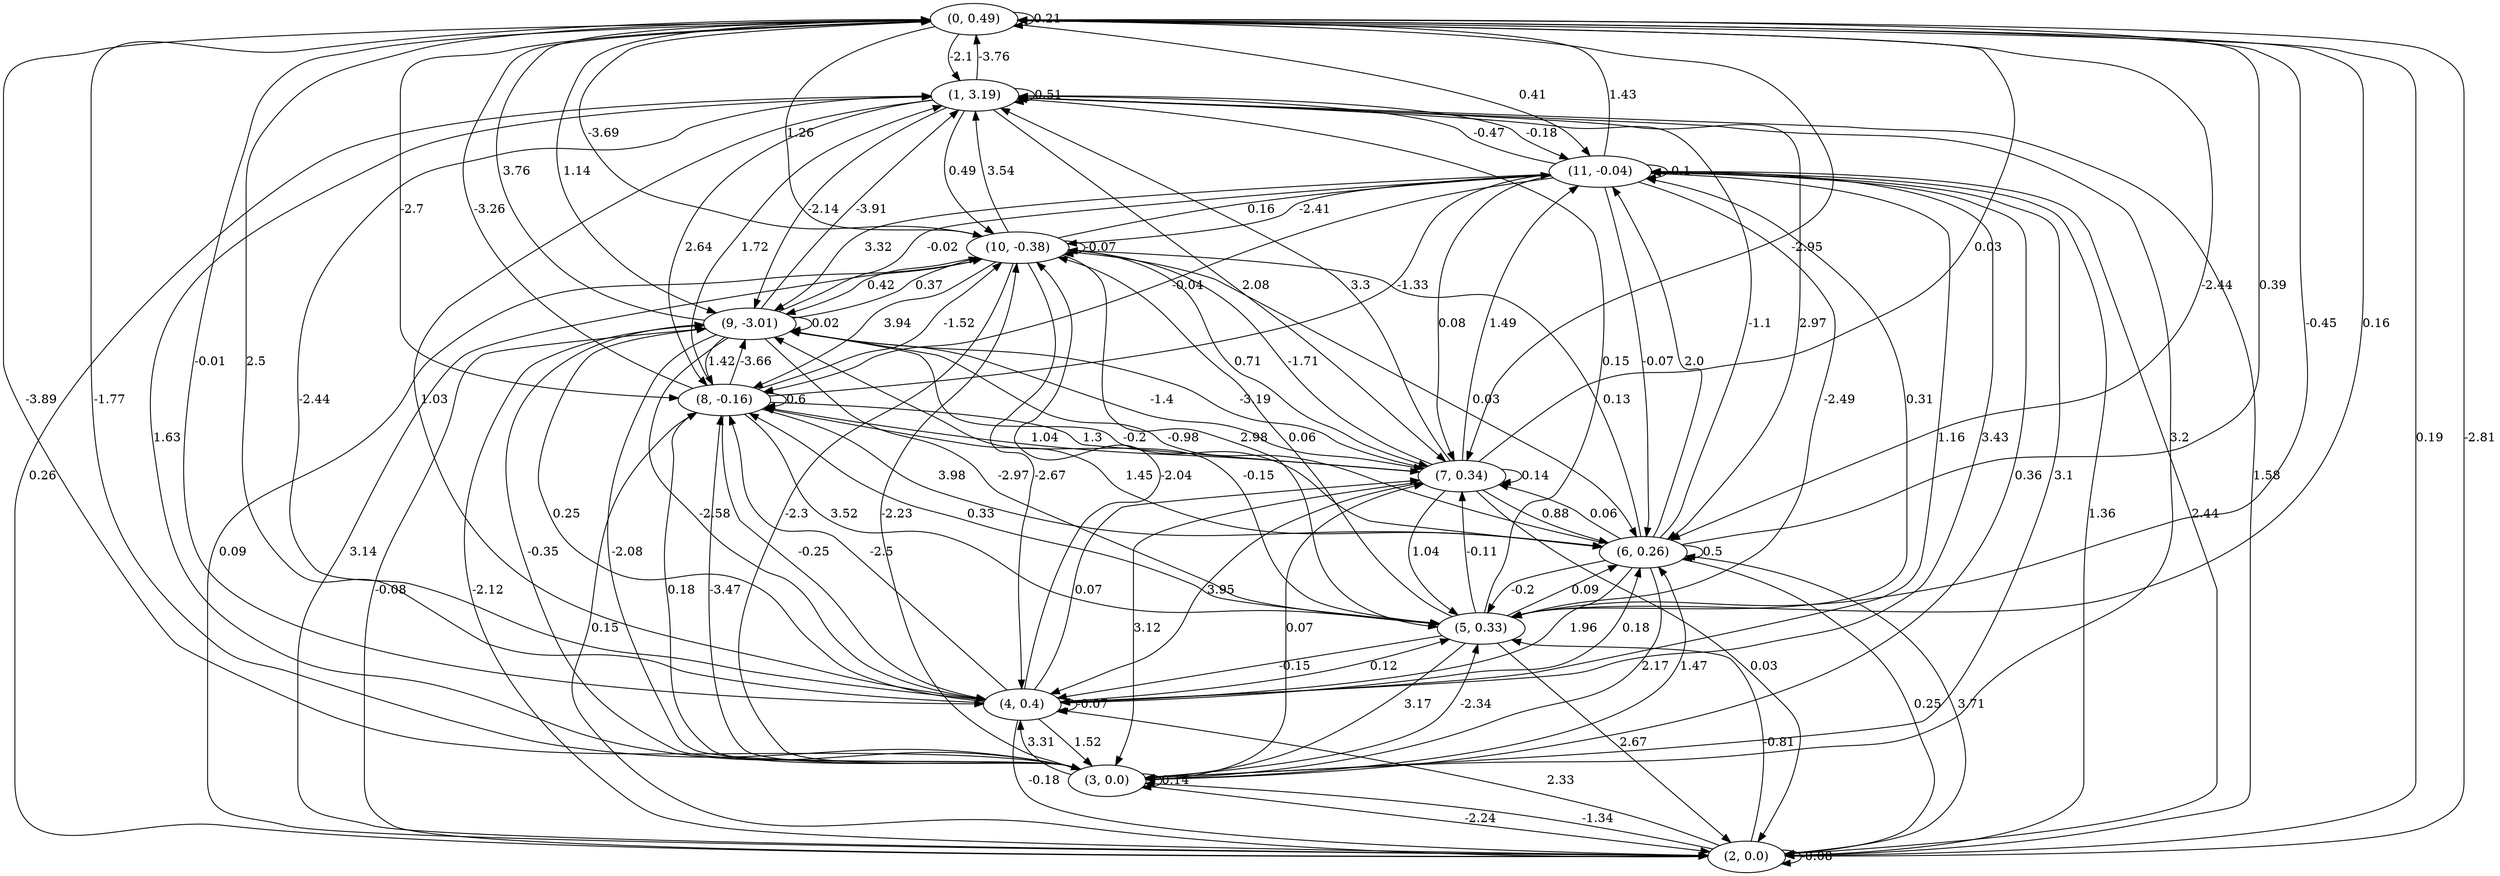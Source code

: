 digraph {
    0 [ label = "(0, 0.49)" ]
    1 [ label = "(1, 3.19)" ]
    2 [ label = "(2, 0.0)" ]
    3 [ label = "(3, 0.0)" ]
    4 [ label = "(4, 0.4)" ]
    5 [ label = "(5, 0.33)" ]
    6 [ label = "(6, 0.26)" ]
    7 [ label = "(7, 0.34)" ]
    8 [ label = "(8, -0.16)" ]
    9 [ label = "(9, -3.01)" ]
    10 [ label = "(10, -0.38)" ]
    11 [ label = "(11, -0.04)" ]
    0 -> 0 [ label = "0.21" ]
    1 -> 1 [ label = "0.51" ]
    2 -> 2 [ label = "-0.08" ]
    3 -> 3 [ label = "0.14" ]
    4 -> 4 [ label = "-0.07" ]
    6 -> 6 [ label = "0.5" ]
    7 -> 7 [ label = "0.14" ]
    8 -> 8 [ label = "0.6" ]
    9 -> 9 [ label = "0.02" ]
    10 -> 10 [ label = "-0.07" ]
    11 -> 11 [ label = "-0.1" ]
    1 -> 0 [ label = "-3.76" ]
    2 -> 0 [ label = "-2.81" ]
    3 -> 0 [ label = "-1.77" ]
    4 -> 0 [ label = "2.5" ]
    5 -> 0 [ label = "0.16" ]
    6 -> 0 [ label = "0.39" ]
    7 -> 0 [ label = "0.03" ]
    8 -> 0 [ label = "-3.26" ]
    9 -> 0 [ label = "3.76" ]
    10 -> 0 [ label = "-3.69" ]
    11 -> 0 [ label = "1.43" ]
    0 -> 1 [ label = "-2.1" ]
    2 -> 1 [ label = "0.26" ]
    3 -> 1 [ label = "1.63" ]
    4 -> 1 [ label = "-2.44" ]
    5 -> 1 [ label = "0.15" ]
    6 -> 1 [ label = "-1.1" ]
    7 -> 1 [ label = "3.3" ]
    8 -> 1 [ label = "1.72" ]
    9 -> 1 [ label = "-3.91" ]
    10 -> 1 [ label = "3.54" ]
    11 -> 1 [ label = "-0.47" ]
    0 -> 2 [ label = "0.19" ]
    1 -> 2 [ label = "1.58" ]
    3 -> 2 [ label = "-2.24" ]
    4 -> 2 [ label = "-0.18" ]
    5 -> 2 [ label = "2.67" ]
    6 -> 2 [ label = "0.25" ]
    7 -> 2 [ label = "0.03" ]
    9 -> 2 [ label = "-0.08" ]
    10 -> 2 [ label = "0.09" ]
    11 -> 2 [ label = "1.36" ]
    0 -> 3 [ label = "-3.89" ]
    1 -> 3 [ label = "3.2" ]
    2 -> 3 [ label = "-1.34" ]
    4 -> 3 [ label = "1.52" ]
    5 -> 3 [ label = "3.17" ]
    6 -> 3 [ label = "2.17" ]
    7 -> 3 [ label = "3.12" ]
    8 -> 3 [ label = "0.18" ]
    9 -> 3 [ label = "-2.08" ]
    10 -> 3 [ label = "-2.3" ]
    11 -> 3 [ label = "0.36" ]
    0 -> 4 [ label = "-0.01" ]
    1 -> 4 [ label = "1.03" ]
    2 -> 4 [ label = "2.33" ]
    3 -> 4 [ label = "3.31" ]
    5 -> 4 [ label = "-0.15" ]
    6 -> 4 [ label = "1.96" ]
    7 -> 4 [ label = "3.95" ]
    8 -> 4 [ label = "-0.25" ]
    9 -> 4 [ label = "-2.58" ]
    10 -> 4 [ label = "-2.67" ]
    11 -> 4 [ label = "1.16" ]
    0 -> 5 [ label = "-0.45" ]
    2 -> 5 [ label = "-0.81" ]
    3 -> 5 [ label = "-2.34" ]
    4 -> 5 [ label = "0.12" ]
    6 -> 5 [ label = "-0.2" ]
    7 -> 5 [ label = "1.04" ]
    8 -> 5 [ label = "3.52" ]
    9 -> 5 [ label = "-2.97" ]
    10 -> 5 [ label = "2.98" ]
    11 -> 5 [ label = "-2.49" ]
    0 -> 6 [ label = "-2.44" ]
    1 -> 6 [ label = "2.97" ]
    2 -> 6 [ label = "3.71" ]
    3 -> 6 [ label = "1.47" ]
    4 -> 6 [ label = "0.18" ]
    5 -> 6 [ label = "0.09" ]
    7 -> 6 [ label = "0.88" ]
    8 -> 6 [ label = "3.98" ]
    9 -> 6 [ label = "-0.2" ]
    10 -> 6 [ label = "0.03" ]
    11 -> 6 [ label = "-0.07" ]
    0 -> 7 [ label = "-2.95" ]
    1 -> 7 [ label = "2.08" ]
    3 -> 7 [ label = "0.07" ]
    4 -> 7 [ label = "0.07" ]
    5 -> 7 [ label = "-0.11" ]
    6 -> 7 [ label = "0.06" ]
    8 -> 7 [ label = "1.3" ]
    9 -> 7 [ label = "-1.4" ]
    10 -> 7 [ label = "0.71" ]
    11 -> 7 [ label = "0.08" ]
    0 -> 8 [ label = "-2.7" ]
    1 -> 8 [ label = "2.64" ]
    2 -> 8 [ label = "0.15" ]
    3 -> 8 [ label = "-3.47" ]
    4 -> 8 [ label = "-2.5" ]
    5 -> 8 [ label = "0.33" ]
    6 -> 8 [ label = "1.45" ]
    7 -> 8 [ label = "1.04" ]
    9 -> 8 [ label = "1.42" ]
    10 -> 8 [ label = "3.94" ]
    11 -> 8 [ label = "-0.04" ]
    0 -> 9 [ label = "1.14" ]
    1 -> 9 [ label = "-2.14" ]
    2 -> 9 [ label = "-2.12" ]
    3 -> 9 [ label = "-0.35" ]
    4 -> 9 [ label = "0.25" ]
    5 -> 9 [ label = "-0.15" ]
    6 -> 9 [ label = "-0.98" ]
    7 -> 9 [ label = "-3.19" ]
    8 -> 9 [ label = "-3.66" ]
    10 -> 9 [ label = "0.42" ]
    11 -> 9 [ label = "3.32" ]
    0 -> 10 [ label = "1.26" ]
    1 -> 10 [ label = "0.49" ]
    2 -> 10 [ label = "3.14" ]
    3 -> 10 [ label = "-2.23" ]
    4 -> 10 [ label = "-2.04" ]
    5 -> 10 [ label = "0.06" ]
    6 -> 10 [ label = "0.13" ]
    7 -> 10 [ label = "-1.71" ]
    8 -> 10 [ label = "-1.52" ]
    9 -> 10 [ label = "0.37" ]
    11 -> 10 [ label = "-2.41" ]
    0 -> 11 [ label = "0.41" ]
    1 -> 11 [ label = "-0.18" ]
    2 -> 11 [ label = "2.44" ]
    3 -> 11 [ label = "3.1" ]
    4 -> 11 [ label = "3.43" ]
    5 -> 11 [ label = "0.31" ]
    6 -> 11 [ label = "2.0" ]
    7 -> 11 [ label = "1.49" ]
    8 -> 11 [ label = "-1.33" ]
    9 -> 11 [ label = "-0.02" ]
    10 -> 11 [ label = "0.16" ]
}


